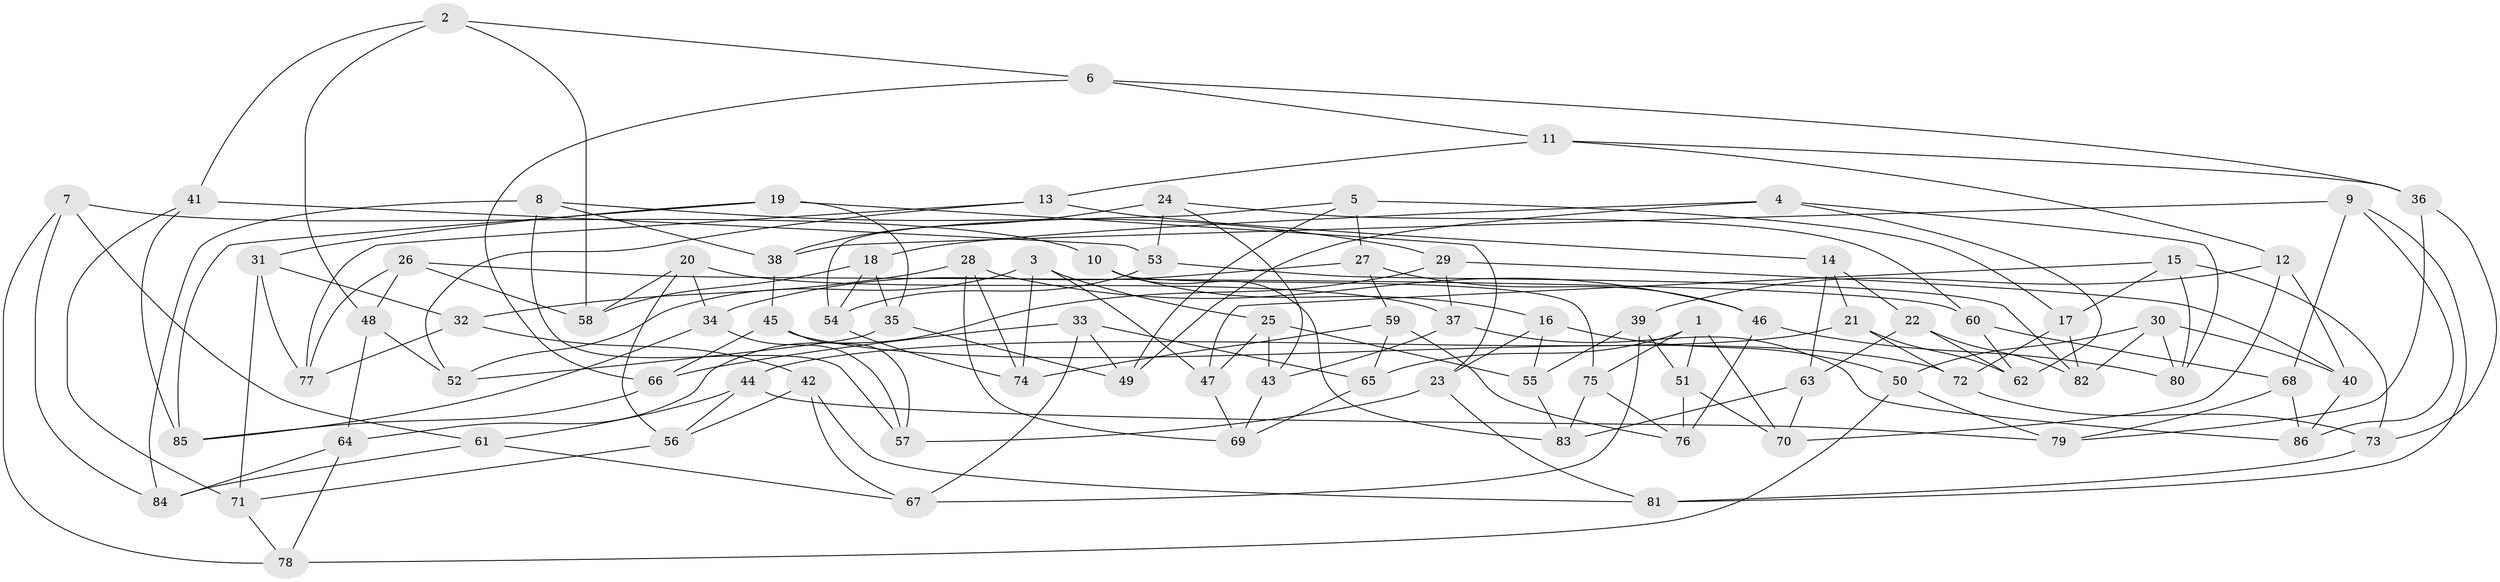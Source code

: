 // Generated by graph-tools (version 1.1) at 2025/57/03/09/25 04:57:47]
// undirected, 86 vertices, 172 edges
graph export_dot {
graph [start="1"]
  node [color=gray90,style=filled];
  1;
  2;
  3;
  4;
  5;
  6;
  7;
  8;
  9;
  10;
  11;
  12;
  13;
  14;
  15;
  16;
  17;
  18;
  19;
  20;
  21;
  22;
  23;
  24;
  25;
  26;
  27;
  28;
  29;
  30;
  31;
  32;
  33;
  34;
  35;
  36;
  37;
  38;
  39;
  40;
  41;
  42;
  43;
  44;
  45;
  46;
  47;
  48;
  49;
  50;
  51;
  52;
  53;
  54;
  55;
  56;
  57;
  58;
  59;
  60;
  61;
  62;
  63;
  64;
  65;
  66;
  67;
  68;
  69;
  70;
  71;
  72;
  73;
  74;
  75;
  76;
  77;
  78;
  79;
  80;
  81;
  82;
  83;
  84;
  85;
  86;
  1 -- 65;
  1 -- 75;
  1 -- 51;
  1 -- 70;
  2 -- 48;
  2 -- 41;
  2 -- 58;
  2 -- 6;
  3 -- 74;
  3 -- 25;
  3 -- 47;
  3 -- 52;
  4 -- 80;
  4 -- 49;
  4 -- 62;
  4 -- 18;
  5 -- 54;
  5 -- 49;
  5 -- 17;
  5 -- 27;
  6 -- 66;
  6 -- 11;
  6 -- 36;
  7 -- 61;
  7 -- 10;
  7 -- 84;
  7 -- 78;
  8 -- 29;
  8 -- 84;
  8 -- 57;
  8 -- 38;
  9 -- 68;
  9 -- 38;
  9 -- 86;
  9 -- 81;
  10 -- 75;
  10 -- 16;
  10 -- 83;
  11 -- 36;
  11 -- 12;
  11 -- 13;
  12 -- 40;
  12 -- 39;
  12 -- 70;
  13 -- 52;
  13 -- 77;
  13 -- 14;
  14 -- 22;
  14 -- 63;
  14 -- 21;
  15 -- 80;
  15 -- 73;
  15 -- 47;
  15 -- 17;
  16 -- 23;
  16 -- 55;
  16 -- 50;
  17 -- 82;
  17 -- 72;
  18 -- 35;
  18 -- 54;
  18 -- 58;
  19 -- 31;
  19 -- 23;
  19 -- 35;
  19 -- 85;
  20 -- 34;
  20 -- 58;
  20 -- 56;
  20 -- 37;
  21 -- 44;
  21 -- 62;
  21 -- 72;
  22 -- 63;
  22 -- 62;
  22 -- 82;
  23 -- 57;
  23 -- 81;
  24 -- 38;
  24 -- 43;
  24 -- 60;
  24 -- 53;
  25 -- 43;
  25 -- 55;
  25 -- 47;
  26 -- 48;
  26 -- 58;
  26 -- 77;
  26 -- 60;
  27 -- 46;
  27 -- 34;
  27 -- 59;
  28 -- 46;
  28 -- 69;
  28 -- 32;
  28 -- 74;
  29 -- 37;
  29 -- 64;
  29 -- 40;
  30 -- 82;
  30 -- 80;
  30 -- 50;
  30 -- 40;
  31 -- 77;
  31 -- 32;
  31 -- 71;
  32 -- 42;
  32 -- 77;
  33 -- 65;
  33 -- 66;
  33 -- 49;
  33 -- 67;
  34 -- 85;
  34 -- 57;
  35 -- 49;
  35 -- 52;
  36 -- 73;
  36 -- 79;
  37 -- 86;
  37 -- 43;
  38 -- 45;
  39 -- 51;
  39 -- 55;
  39 -- 67;
  40 -- 86;
  41 -- 53;
  41 -- 71;
  41 -- 85;
  42 -- 56;
  42 -- 67;
  42 -- 81;
  43 -- 69;
  44 -- 56;
  44 -- 61;
  44 -- 79;
  45 -- 66;
  45 -- 72;
  45 -- 57;
  46 -- 80;
  46 -- 76;
  47 -- 69;
  48 -- 52;
  48 -- 64;
  50 -- 79;
  50 -- 78;
  51 -- 70;
  51 -- 76;
  53 -- 82;
  53 -- 54;
  54 -- 74;
  55 -- 83;
  56 -- 71;
  59 -- 76;
  59 -- 74;
  59 -- 65;
  60 -- 68;
  60 -- 62;
  61 -- 84;
  61 -- 67;
  63 -- 83;
  63 -- 70;
  64 -- 84;
  64 -- 78;
  65 -- 69;
  66 -- 85;
  68 -- 79;
  68 -- 86;
  71 -- 78;
  72 -- 73;
  73 -- 81;
  75 -- 76;
  75 -- 83;
}

